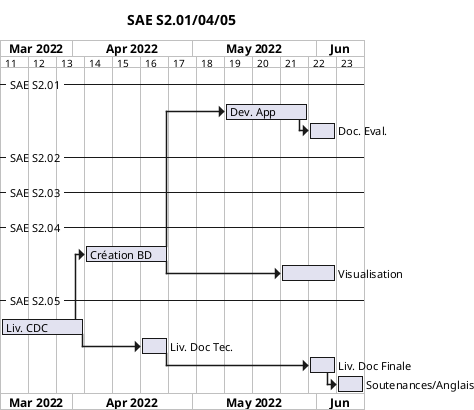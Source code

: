 @startgantt planif-sae-s2

skinparam {
    FontName Impact
}

title SAE S2.01/04/05

printscale weekly

Project starts the 14th of March 2022

-- SAE S2.01 --

[Dev. App] starts the 9th of May 2022
[Dev. App] lasts 3 weeks
[Doc. Eval.] lasts 1 week

[Dev. App] -> [Doc. Eval.] 

-- SAE S2.02 --

-- SAE S2.03 --

-- SAE S2.04 --

[Création BD] lasts 3 weeks
[Création BD] starts the 4h of April 2022

[Visualisation] starts the 23th of May 2022
[Visualisation] lasts 2 weeks

[Création BD] -> [Visualisation]

-- SAE S2.05 --

[Liv. CDC] lasts 3 weeks

[Liv. Doc Tec.] starts the 18th of April 2022 
[Liv. Doc Tec.] lasts 1 week

[Liv. Doc Finale] lasts 1 week
[Liv. Doc Finale] starts the 30th of May 2022

[Soutenances/Anglais] lasts 1 week
[Soutenances/Anglais] starts the 6th of June 2022

[Liv. CDC] -> [Liv. Doc Tec.] 
[Liv. Doc Tec.] -> [Liv. Doc Finale]
[Liv. Doc Finale] -> [Soutenances/Anglais]

'-- Liens inter - SAEs --

[Liv. CDC] -> [Création BD] 
[Création BD] -> [Dev. App]


@endgantt


